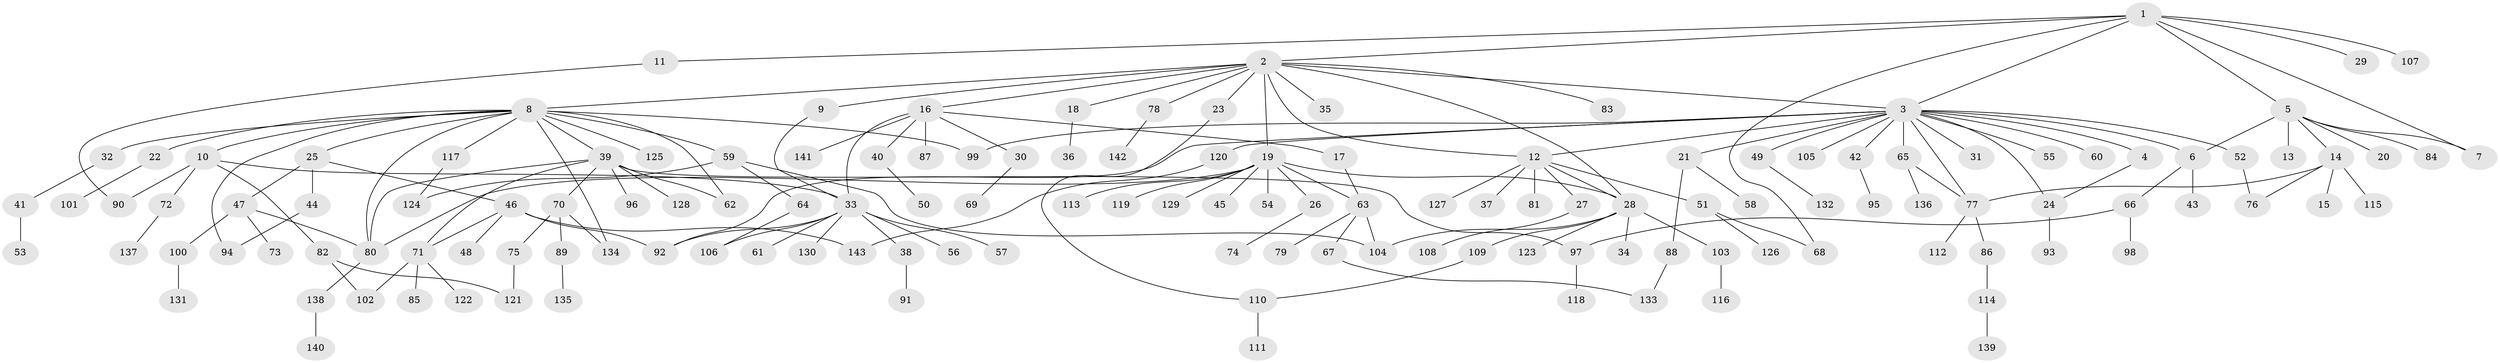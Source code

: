 // Generated by graph-tools (version 1.1) at 2025/47/03/09/25 04:47:43]
// undirected, 143 vertices, 177 edges
graph export_dot {
graph [start="1"]
  node [color=gray90,style=filled];
  1;
  2;
  3;
  4;
  5;
  6;
  7;
  8;
  9;
  10;
  11;
  12;
  13;
  14;
  15;
  16;
  17;
  18;
  19;
  20;
  21;
  22;
  23;
  24;
  25;
  26;
  27;
  28;
  29;
  30;
  31;
  32;
  33;
  34;
  35;
  36;
  37;
  38;
  39;
  40;
  41;
  42;
  43;
  44;
  45;
  46;
  47;
  48;
  49;
  50;
  51;
  52;
  53;
  54;
  55;
  56;
  57;
  58;
  59;
  60;
  61;
  62;
  63;
  64;
  65;
  66;
  67;
  68;
  69;
  70;
  71;
  72;
  73;
  74;
  75;
  76;
  77;
  78;
  79;
  80;
  81;
  82;
  83;
  84;
  85;
  86;
  87;
  88;
  89;
  90;
  91;
  92;
  93;
  94;
  95;
  96;
  97;
  98;
  99;
  100;
  101;
  102;
  103;
  104;
  105;
  106;
  107;
  108;
  109;
  110;
  111;
  112;
  113;
  114;
  115;
  116;
  117;
  118;
  119;
  120;
  121;
  122;
  123;
  124;
  125;
  126;
  127;
  128;
  129;
  130;
  131;
  132;
  133;
  134;
  135;
  136;
  137;
  138;
  139;
  140;
  141;
  142;
  143;
  1 -- 2;
  1 -- 3;
  1 -- 5;
  1 -- 7;
  1 -- 11;
  1 -- 29;
  1 -- 68;
  1 -- 107;
  2 -- 3;
  2 -- 8;
  2 -- 9;
  2 -- 12;
  2 -- 16;
  2 -- 18;
  2 -- 19;
  2 -- 23;
  2 -- 28;
  2 -- 35;
  2 -- 78;
  2 -- 83;
  3 -- 4;
  3 -- 6;
  3 -- 12;
  3 -- 21;
  3 -- 24;
  3 -- 31;
  3 -- 42;
  3 -- 49;
  3 -- 52;
  3 -- 55;
  3 -- 60;
  3 -- 65;
  3 -- 77;
  3 -- 92;
  3 -- 99;
  3 -- 105;
  3 -- 120;
  4 -- 24;
  5 -- 6;
  5 -- 7;
  5 -- 13;
  5 -- 14;
  5 -- 20;
  5 -- 84;
  6 -- 43;
  6 -- 66;
  8 -- 10;
  8 -- 22;
  8 -- 25;
  8 -- 32;
  8 -- 39;
  8 -- 59;
  8 -- 62;
  8 -- 80;
  8 -- 94;
  8 -- 99;
  8 -- 117;
  8 -- 125;
  8 -- 134;
  9 -- 33;
  10 -- 33;
  10 -- 72;
  10 -- 82;
  10 -- 90;
  11 -- 90;
  12 -- 27;
  12 -- 28;
  12 -- 37;
  12 -- 51;
  12 -- 81;
  12 -- 127;
  14 -- 15;
  14 -- 76;
  14 -- 77;
  14 -- 115;
  16 -- 17;
  16 -- 30;
  16 -- 33;
  16 -- 40;
  16 -- 87;
  16 -- 141;
  17 -- 63;
  18 -- 36;
  19 -- 26;
  19 -- 28;
  19 -- 45;
  19 -- 54;
  19 -- 63;
  19 -- 80;
  19 -- 113;
  19 -- 119;
  19 -- 129;
  21 -- 58;
  21 -- 88;
  22 -- 101;
  23 -- 110;
  24 -- 93;
  25 -- 44;
  25 -- 46;
  25 -- 47;
  26 -- 74;
  27 -- 108;
  28 -- 34;
  28 -- 103;
  28 -- 104;
  28 -- 109;
  28 -- 123;
  30 -- 69;
  32 -- 41;
  33 -- 38;
  33 -- 56;
  33 -- 57;
  33 -- 61;
  33 -- 92;
  33 -- 106;
  33 -- 130;
  38 -- 91;
  39 -- 62;
  39 -- 70;
  39 -- 71;
  39 -- 80;
  39 -- 96;
  39 -- 97;
  39 -- 128;
  40 -- 50;
  41 -- 53;
  42 -- 95;
  44 -- 94;
  46 -- 48;
  46 -- 71;
  46 -- 92;
  46 -- 143;
  47 -- 73;
  47 -- 80;
  47 -- 100;
  49 -- 132;
  51 -- 68;
  51 -- 126;
  52 -- 76;
  59 -- 64;
  59 -- 104;
  59 -- 124;
  63 -- 67;
  63 -- 79;
  63 -- 104;
  64 -- 106;
  65 -- 77;
  65 -- 136;
  66 -- 97;
  66 -- 98;
  67 -- 133;
  70 -- 75;
  70 -- 89;
  70 -- 134;
  71 -- 85;
  71 -- 102;
  71 -- 122;
  72 -- 137;
  75 -- 121;
  77 -- 86;
  77 -- 112;
  78 -- 142;
  80 -- 138;
  82 -- 102;
  82 -- 121;
  86 -- 114;
  88 -- 133;
  89 -- 135;
  97 -- 118;
  100 -- 131;
  103 -- 116;
  109 -- 110;
  110 -- 111;
  114 -- 139;
  117 -- 124;
  120 -- 143;
  138 -- 140;
}
